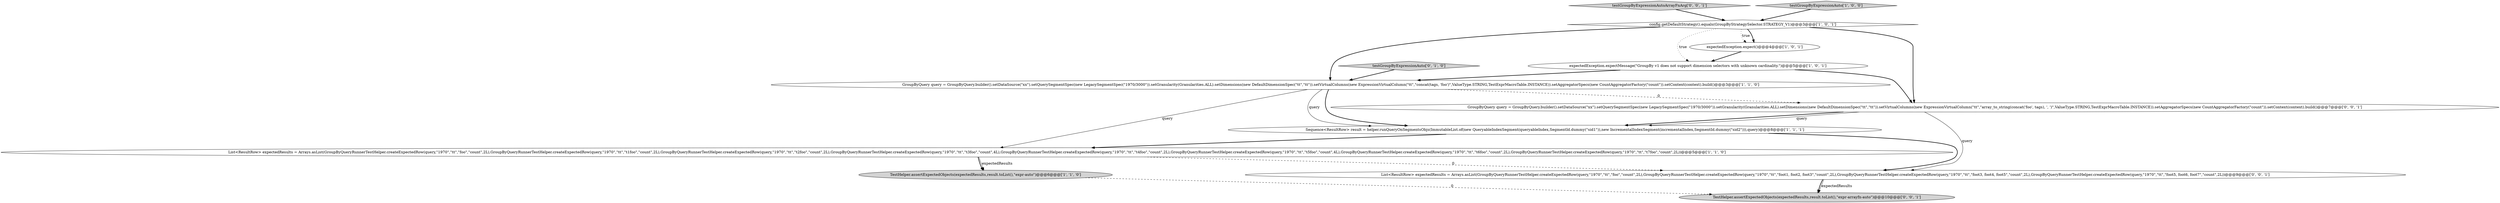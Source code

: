 digraph {
10 [style = filled, label = "TestHelper.assertExpectedObjects(expectedResults,result.toList(),\"expr-arrayfn-auto\")@@@10@@@['0', '0', '1']", fillcolor = lightgray, shape = ellipse image = "AAA0AAABBB3BBB"];
7 [style = filled, label = "TestHelper.assertExpectedObjects(expectedResults,result.toList(),\"expr-auto\")@@@6@@@['1', '1', '0']", fillcolor = lightgray, shape = ellipse image = "AAA0AAABBB1BBB"];
4 [style = filled, label = "Sequence<ResultRow> result = helper.runQueryOnSegmentsObjs(ImmutableList.of(new QueryableIndexSegment(queryableIndex,SegmentId.dummy(\"sid1\")),new IncrementalIndexSegment(incrementalIndex,SegmentId.dummy(\"sid2\"))),query)@@@8@@@['1', '1', '1']", fillcolor = white, shape = ellipse image = "AAA0AAABBB1BBB"];
3 [style = filled, label = "List<ResultRow> expectedResults = Arrays.asList(GroupByQueryRunnerTestHelper.createExpectedRow(query,\"1970\",\"tt\",\"foo\",\"count\",2L),GroupByQueryRunnerTestHelper.createExpectedRow(query,\"1970\",\"tt\",\"t1foo\",\"count\",2L),GroupByQueryRunnerTestHelper.createExpectedRow(query,\"1970\",\"tt\",\"t2foo\",\"count\",2L),GroupByQueryRunnerTestHelper.createExpectedRow(query,\"1970\",\"tt\",\"t3foo\",\"count\",4L),GroupByQueryRunnerTestHelper.createExpectedRow(query,\"1970\",\"tt\",\"t4foo\",\"count\",2L),GroupByQueryRunnerTestHelper.createExpectedRow(query,\"1970\",\"tt\",\"t5foo\",\"count\",4L),GroupByQueryRunnerTestHelper.createExpectedRow(query,\"1970\",\"tt\",\"t6foo\",\"count\",2L),GroupByQueryRunnerTestHelper.createExpectedRow(query,\"1970\",\"tt\",\"t7foo\",\"count\",2L))@@@5@@@['1', '1', '0']", fillcolor = white, shape = ellipse image = "AAA0AAABBB1BBB"];
5 [style = filled, label = "GroupByQuery query = GroupByQuery.builder().setDataSource(\"xx\").setQuerySegmentSpec(new LegacySegmentSpec(\"1970/3000\")).setGranularity(Granularities.ALL).setDimensions(new DefaultDimensionSpec(\"tt\",\"tt\")).setVirtualColumns(new ExpressionVirtualColumn(\"tt\",\"concat(tags, 'foo')\",ValueType.STRING,TestExprMacroTable.INSTANCE)).setAggregatorSpecs(new CountAggregatorFactory(\"count\")).setContext(context).build()@@@3@@@['1', '1', '0']", fillcolor = white, shape = ellipse image = "AAA0AAABBB1BBB"];
8 [style = filled, label = "testGroupByExpressionAuto['0', '1', '0']", fillcolor = lightgray, shape = diamond image = "AAA0AAABBB2BBB"];
1 [style = filled, label = "expectedException.expectMessage(\"GroupBy v1 does not support dimension selectors with unknown cardinality.\")@@@5@@@['1', '0', '1']", fillcolor = white, shape = ellipse image = "AAA0AAABBB1BBB"];
0 [style = filled, label = "expectedException.expect()@@@4@@@['1', '0', '1']", fillcolor = white, shape = ellipse image = "AAA0AAABBB1BBB"];
2 [style = filled, label = "config.getDefaultStrategy().equals(GroupByStrategySelector.STRATEGY_V1)@@@3@@@['1', '0', '1']", fillcolor = white, shape = diamond image = "AAA0AAABBB1BBB"];
9 [style = filled, label = "GroupByQuery query = GroupByQuery.builder().setDataSource(\"xx\").setQuerySegmentSpec(new LegacySegmentSpec(\"1970/3000\")).setGranularity(Granularities.ALL).setDimensions(new DefaultDimensionSpec(\"tt\",\"tt\")).setVirtualColumns(new ExpressionVirtualColumn(\"tt\",\"array_to_string(concat('foo', tags), ', ')\",ValueType.STRING,TestExprMacroTable.INSTANCE)).setAggregatorSpecs(new CountAggregatorFactory(\"count\")).setContext(context).build()@@@7@@@['0', '0', '1']", fillcolor = white, shape = ellipse image = "AAA0AAABBB3BBB"];
12 [style = filled, label = "List<ResultRow> expectedResults = Arrays.asList(GroupByQueryRunnerTestHelper.createExpectedRow(query,\"1970\",\"tt\",\"foo\",\"count\",2L),GroupByQueryRunnerTestHelper.createExpectedRow(query,\"1970\",\"tt\",\"foot1, foot2, foot3\",\"count\",2L),GroupByQueryRunnerTestHelper.createExpectedRow(query,\"1970\",\"tt\",\"foot3, foot4, foot5\",\"count\",2L),GroupByQueryRunnerTestHelper.createExpectedRow(query,\"1970\",\"tt\",\"foot5, foot6, foot7\",\"count\",2L))@@@9@@@['0', '0', '1']", fillcolor = white, shape = ellipse image = "AAA0AAABBB3BBB"];
11 [style = filled, label = "testGroupByExpressionAutoArrayFnArg['0', '0', '1']", fillcolor = lightgray, shape = diamond image = "AAA0AAABBB3BBB"];
6 [style = filled, label = "testGroupByExpressionAuto['1', '0', '0']", fillcolor = lightgray, shape = diamond image = "AAA0AAABBB1BBB"];
1->9 [style = bold, label=""];
8->5 [style = bold, label=""];
9->4 [style = bold, label=""];
2->5 [style = bold, label=""];
3->7 [style = solid, label="expectedResults"];
12->10 [style = solid, label="expectedResults"];
5->4 [style = solid, label="query"];
5->3 [style = solid, label="query"];
3->7 [style = bold, label=""];
0->1 [style = bold, label=""];
11->2 [style = bold, label=""];
5->4 [style = bold, label=""];
6->2 [style = bold, label=""];
2->1 [style = dotted, label="true"];
12->10 [style = bold, label=""];
2->9 [style = bold, label=""];
9->12 [style = solid, label="query"];
9->4 [style = solid, label="query"];
4->12 [style = bold, label=""];
2->0 [style = bold, label=""];
7->10 [style = dashed, label="0"];
2->0 [style = dotted, label="true"];
3->12 [style = dashed, label="0"];
4->3 [style = bold, label=""];
5->9 [style = dashed, label="0"];
1->5 [style = bold, label=""];
}
